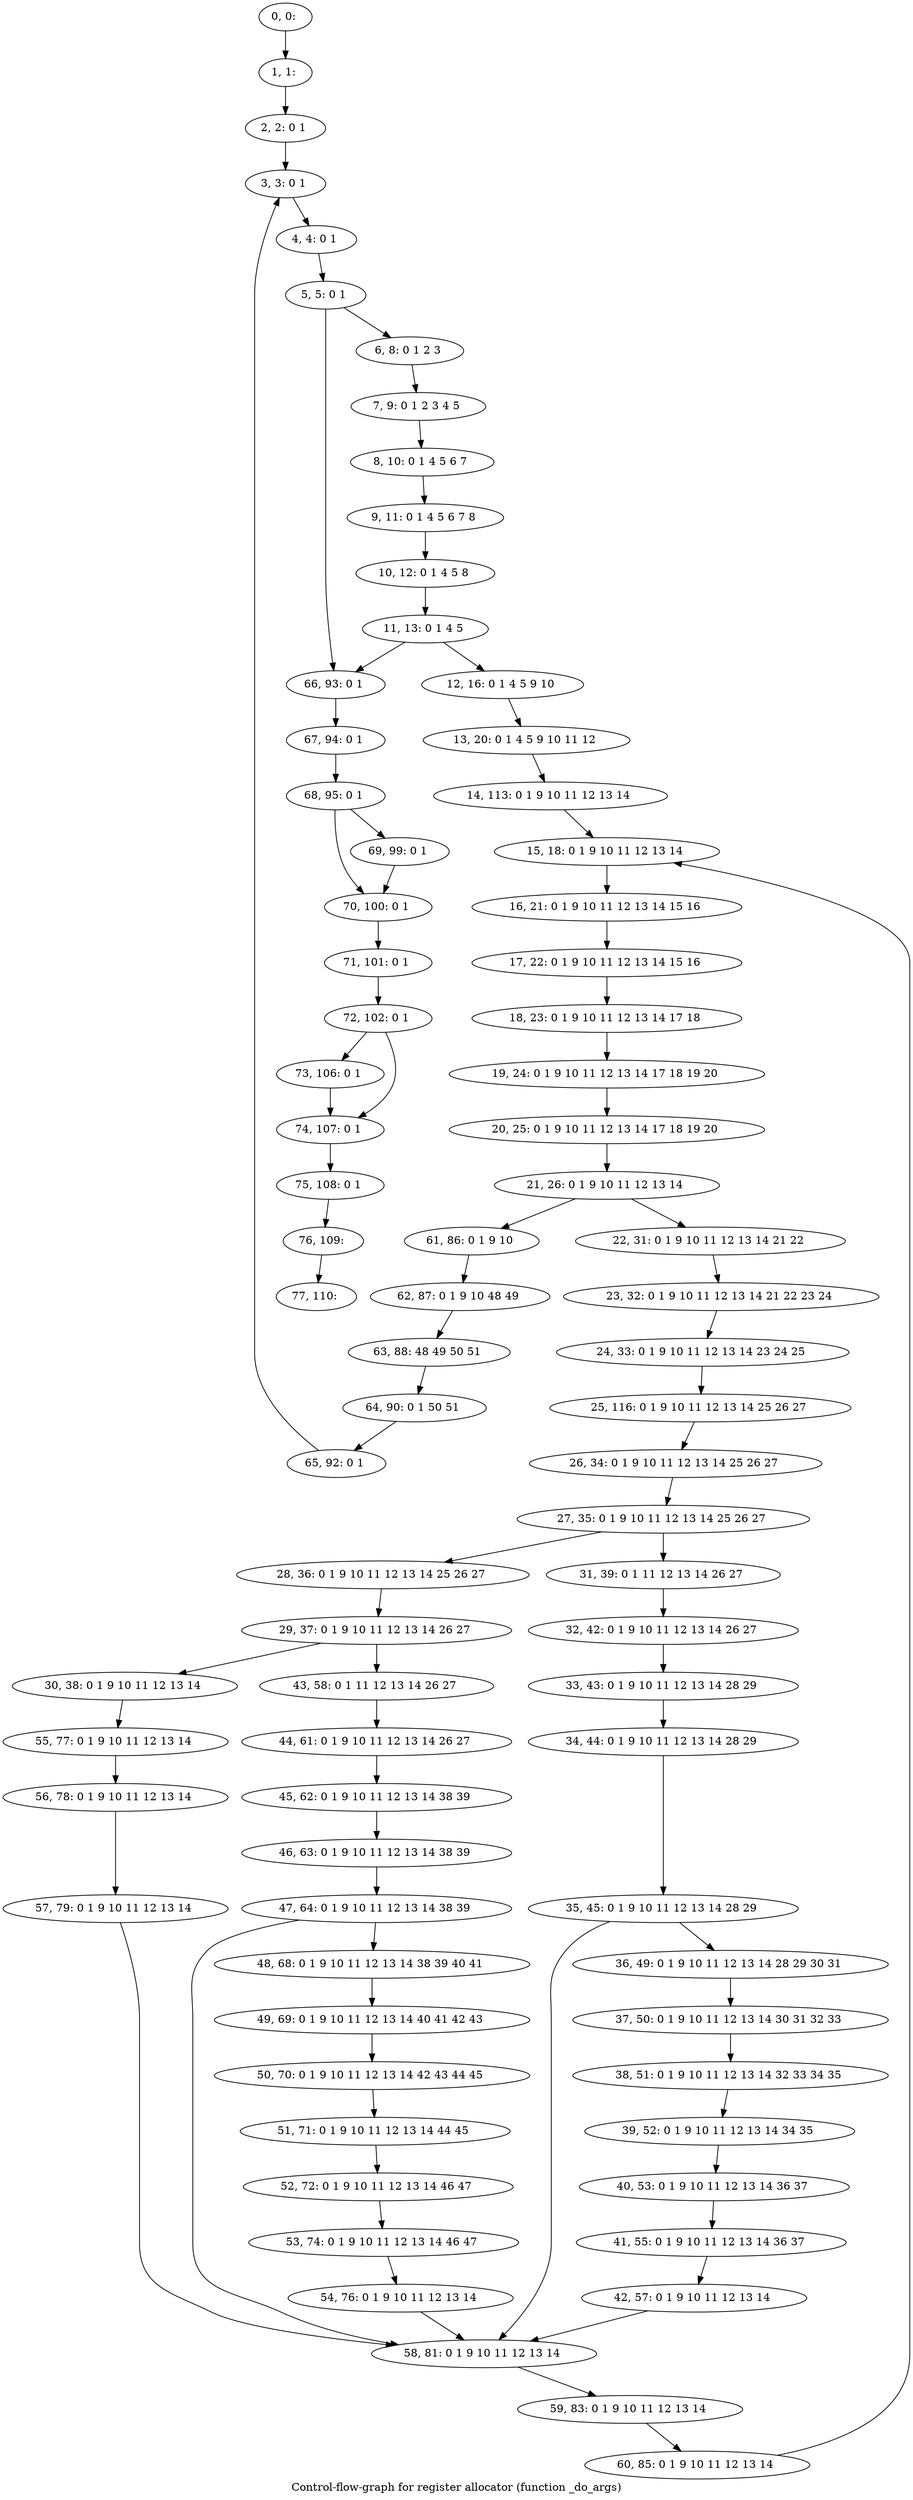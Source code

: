 digraph G {
graph [label="Control-flow-graph for register allocator (function _do_args)"]
0[label="0, 0: "];
1[label="1, 1: "];
2[label="2, 2: 0 1 "];
3[label="3, 3: 0 1 "];
4[label="4, 4: 0 1 "];
5[label="5, 5: 0 1 "];
6[label="6, 8: 0 1 2 3 "];
7[label="7, 9: 0 1 2 3 4 5 "];
8[label="8, 10: 0 1 4 5 6 7 "];
9[label="9, 11: 0 1 4 5 6 7 8 "];
10[label="10, 12: 0 1 4 5 8 "];
11[label="11, 13: 0 1 4 5 "];
12[label="12, 16: 0 1 4 5 9 10 "];
13[label="13, 20: 0 1 4 5 9 10 11 12 "];
14[label="14, 113: 0 1 9 10 11 12 13 14 "];
15[label="15, 18: 0 1 9 10 11 12 13 14 "];
16[label="16, 21: 0 1 9 10 11 12 13 14 15 16 "];
17[label="17, 22: 0 1 9 10 11 12 13 14 15 16 "];
18[label="18, 23: 0 1 9 10 11 12 13 14 17 18 "];
19[label="19, 24: 0 1 9 10 11 12 13 14 17 18 19 20 "];
20[label="20, 25: 0 1 9 10 11 12 13 14 17 18 19 20 "];
21[label="21, 26: 0 1 9 10 11 12 13 14 "];
22[label="22, 31: 0 1 9 10 11 12 13 14 21 22 "];
23[label="23, 32: 0 1 9 10 11 12 13 14 21 22 23 24 "];
24[label="24, 33: 0 1 9 10 11 12 13 14 23 24 25 "];
25[label="25, 116: 0 1 9 10 11 12 13 14 25 26 27 "];
26[label="26, 34: 0 1 9 10 11 12 13 14 25 26 27 "];
27[label="27, 35: 0 1 9 10 11 12 13 14 25 26 27 "];
28[label="28, 36: 0 1 9 10 11 12 13 14 25 26 27 "];
29[label="29, 37: 0 1 9 10 11 12 13 14 26 27 "];
30[label="30, 38: 0 1 9 10 11 12 13 14 "];
31[label="31, 39: 0 1 11 12 13 14 26 27 "];
32[label="32, 42: 0 1 9 10 11 12 13 14 26 27 "];
33[label="33, 43: 0 1 9 10 11 12 13 14 28 29 "];
34[label="34, 44: 0 1 9 10 11 12 13 14 28 29 "];
35[label="35, 45: 0 1 9 10 11 12 13 14 28 29 "];
36[label="36, 49: 0 1 9 10 11 12 13 14 28 29 30 31 "];
37[label="37, 50: 0 1 9 10 11 12 13 14 30 31 32 33 "];
38[label="38, 51: 0 1 9 10 11 12 13 14 32 33 34 35 "];
39[label="39, 52: 0 1 9 10 11 12 13 14 34 35 "];
40[label="40, 53: 0 1 9 10 11 12 13 14 36 37 "];
41[label="41, 55: 0 1 9 10 11 12 13 14 36 37 "];
42[label="42, 57: 0 1 9 10 11 12 13 14 "];
43[label="43, 58: 0 1 11 12 13 14 26 27 "];
44[label="44, 61: 0 1 9 10 11 12 13 14 26 27 "];
45[label="45, 62: 0 1 9 10 11 12 13 14 38 39 "];
46[label="46, 63: 0 1 9 10 11 12 13 14 38 39 "];
47[label="47, 64: 0 1 9 10 11 12 13 14 38 39 "];
48[label="48, 68: 0 1 9 10 11 12 13 14 38 39 40 41 "];
49[label="49, 69: 0 1 9 10 11 12 13 14 40 41 42 43 "];
50[label="50, 70: 0 1 9 10 11 12 13 14 42 43 44 45 "];
51[label="51, 71: 0 1 9 10 11 12 13 14 44 45 "];
52[label="52, 72: 0 1 9 10 11 12 13 14 46 47 "];
53[label="53, 74: 0 1 9 10 11 12 13 14 46 47 "];
54[label="54, 76: 0 1 9 10 11 12 13 14 "];
55[label="55, 77: 0 1 9 10 11 12 13 14 "];
56[label="56, 78: 0 1 9 10 11 12 13 14 "];
57[label="57, 79: 0 1 9 10 11 12 13 14 "];
58[label="58, 81: 0 1 9 10 11 12 13 14 "];
59[label="59, 83: 0 1 9 10 11 12 13 14 "];
60[label="60, 85: 0 1 9 10 11 12 13 14 "];
61[label="61, 86: 0 1 9 10 "];
62[label="62, 87: 0 1 9 10 48 49 "];
63[label="63, 88: 48 49 50 51 "];
64[label="64, 90: 0 1 50 51 "];
65[label="65, 92: 0 1 "];
66[label="66, 93: 0 1 "];
67[label="67, 94: 0 1 "];
68[label="68, 95: 0 1 "];
69[label="69, 99: 0 1 "];
70[label="70, 100: 0 1 "];
71[label="71, 101: 0 1 "];
72[label="72, 102: 0 1 "];
73[label="73, 106: 0 1 "];
74[label="74, 107: 0 1 "];
75[label="75, 108: 0 1 "];
76[label="76, 109: "];
77[label="77, 110: "];
0->1 ;
1->2 ;
2->3 ;
3->4 ;
4->5 ;
5->6 ;
5->66 ;
6->7 ;
7->8 ;
8->9 ;
9->10 ;
10->11 ;
11->12 ;
11->66 ;
12->13 ;
13->14 ;
14->15 ;
15->16 ;
16->17 ;
17->18 ;
18->19 ;
19->20 ;
20->21 ;
21->22 ;
21->61 ;
22->23 ;
23->24 ;
24->25 ;
25->26 ;
26->27 ;
27->28 ;
27->31 ;
28->29 ;
29->30 ;
29->43 ;
30->55 ;
31->32 ;
32->33 ;
33->34 ;
34->35 ;
35->36 ;
35->58 ;
36->37 ;
37->38 ;
38->39 ;
39->40 ;
40->41 ;
41->42 ;
42->58 ;
43->44 ;
44->45 ;
45->46 ;
46->47 ;
47->48 ;
47->58 ;
48->49 ;
49->50 ;
50->51 ;
51->52 ;
52->53 ;
53->54 ;
54->58 ;
55->56 ;
56->57 ;
57->58 ;
58->59 ;
59->60 ;
60->15 ;
61->62 ;
62->63 ;
63->64 ;
64->65 ;
65->3 ;
66->67 ;
67->68 ;
68->69 ;
68->70 ;
69->70 ;
70->71 ;
71->72 ;
72->73 ;
72->74 ;
73->74 ;
74->75 ;
75->76 ;
76->77 ;
}
